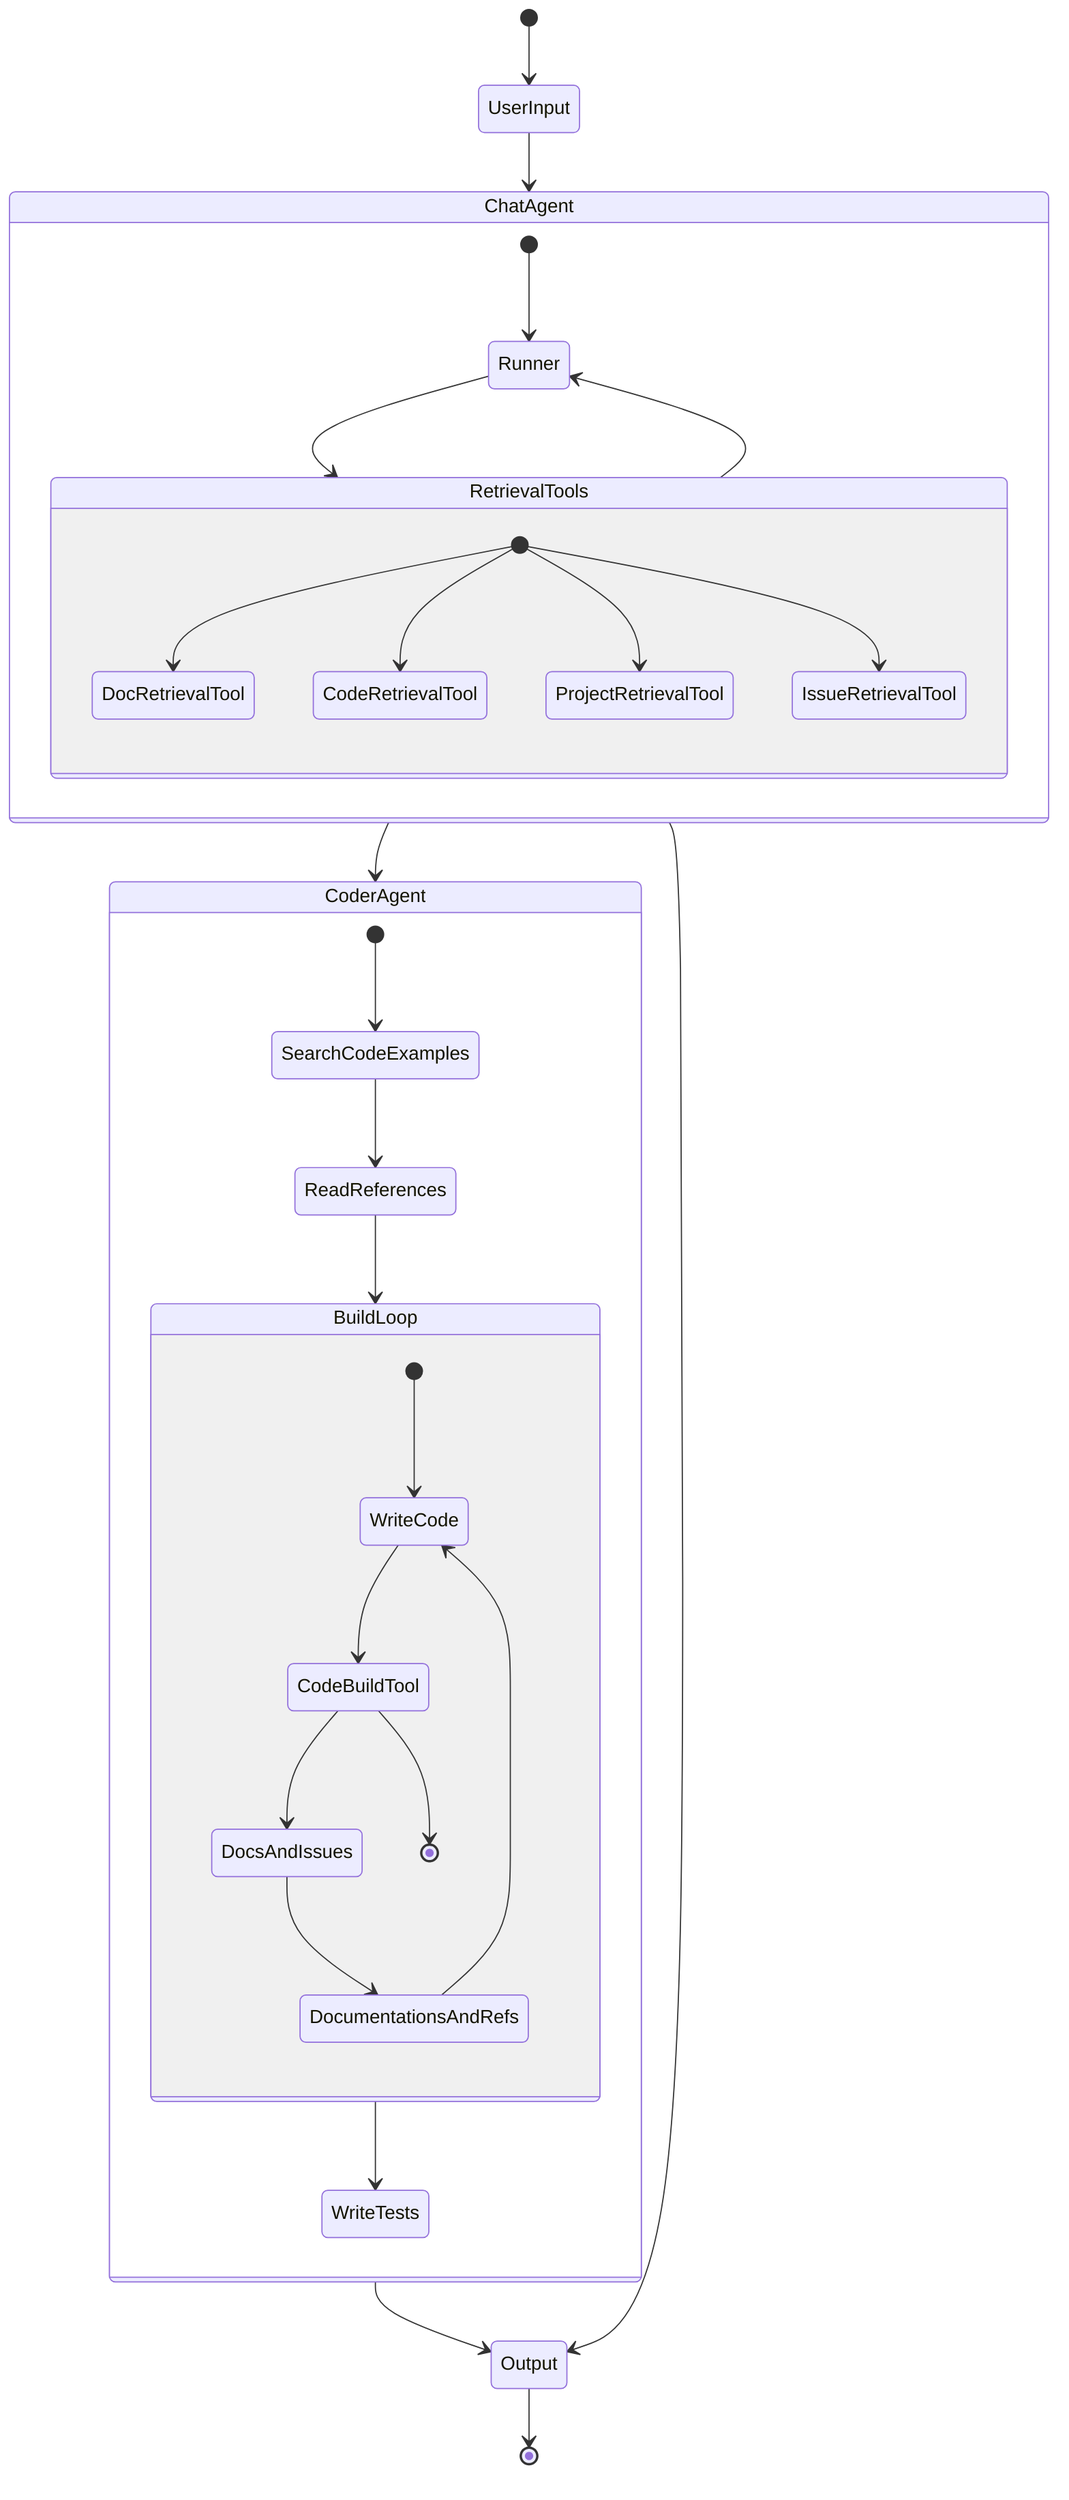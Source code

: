 stateDiagram-v2
    [*] --> UserInput
    UserInput --> ChatAgent
    
    state ChatAgent {
        [*]  -->  Runner
        state RetrievalTools {
            state DocRetrievalTool
            state CodeRetrievalTool
            state ProjectRetrievalTool
            state IssueRetrievalTool
            [*] --> DocRetrievalTool
            [*] --> CodeRetrievalTool
            [*] --> ProjectRetrievalTool
            [*] --> IssueRetrievalTool
        }
        Runner --> RetrievalTools
        RetrievalTools --> Runner
    }

    state CoderAgent {
        [*] -->  SearchCodeExamples
        SearchCodeExamples --> ReadReferences
        ReadReferences --> BuildLoop
        state BuildLoop {
            state WriteCode
            state CodeBuildTool
            [*] --> WriteCode
            WriteCode --> CodeBuildTool
            CodeBuildTool --> DocsAndIssues
            DocsAndIssues --> DocumentationsAndRefs
            DocumentationsAndRefs --> WriteCode
            CodeBuildTool --> [*]
        }
        BuildLoop --> WriteTests
    }
    
    ChatAgent --> CoderAgent
    CoderAgent --> Output
    ChatAgent --> Output
    

    Output --> [*]